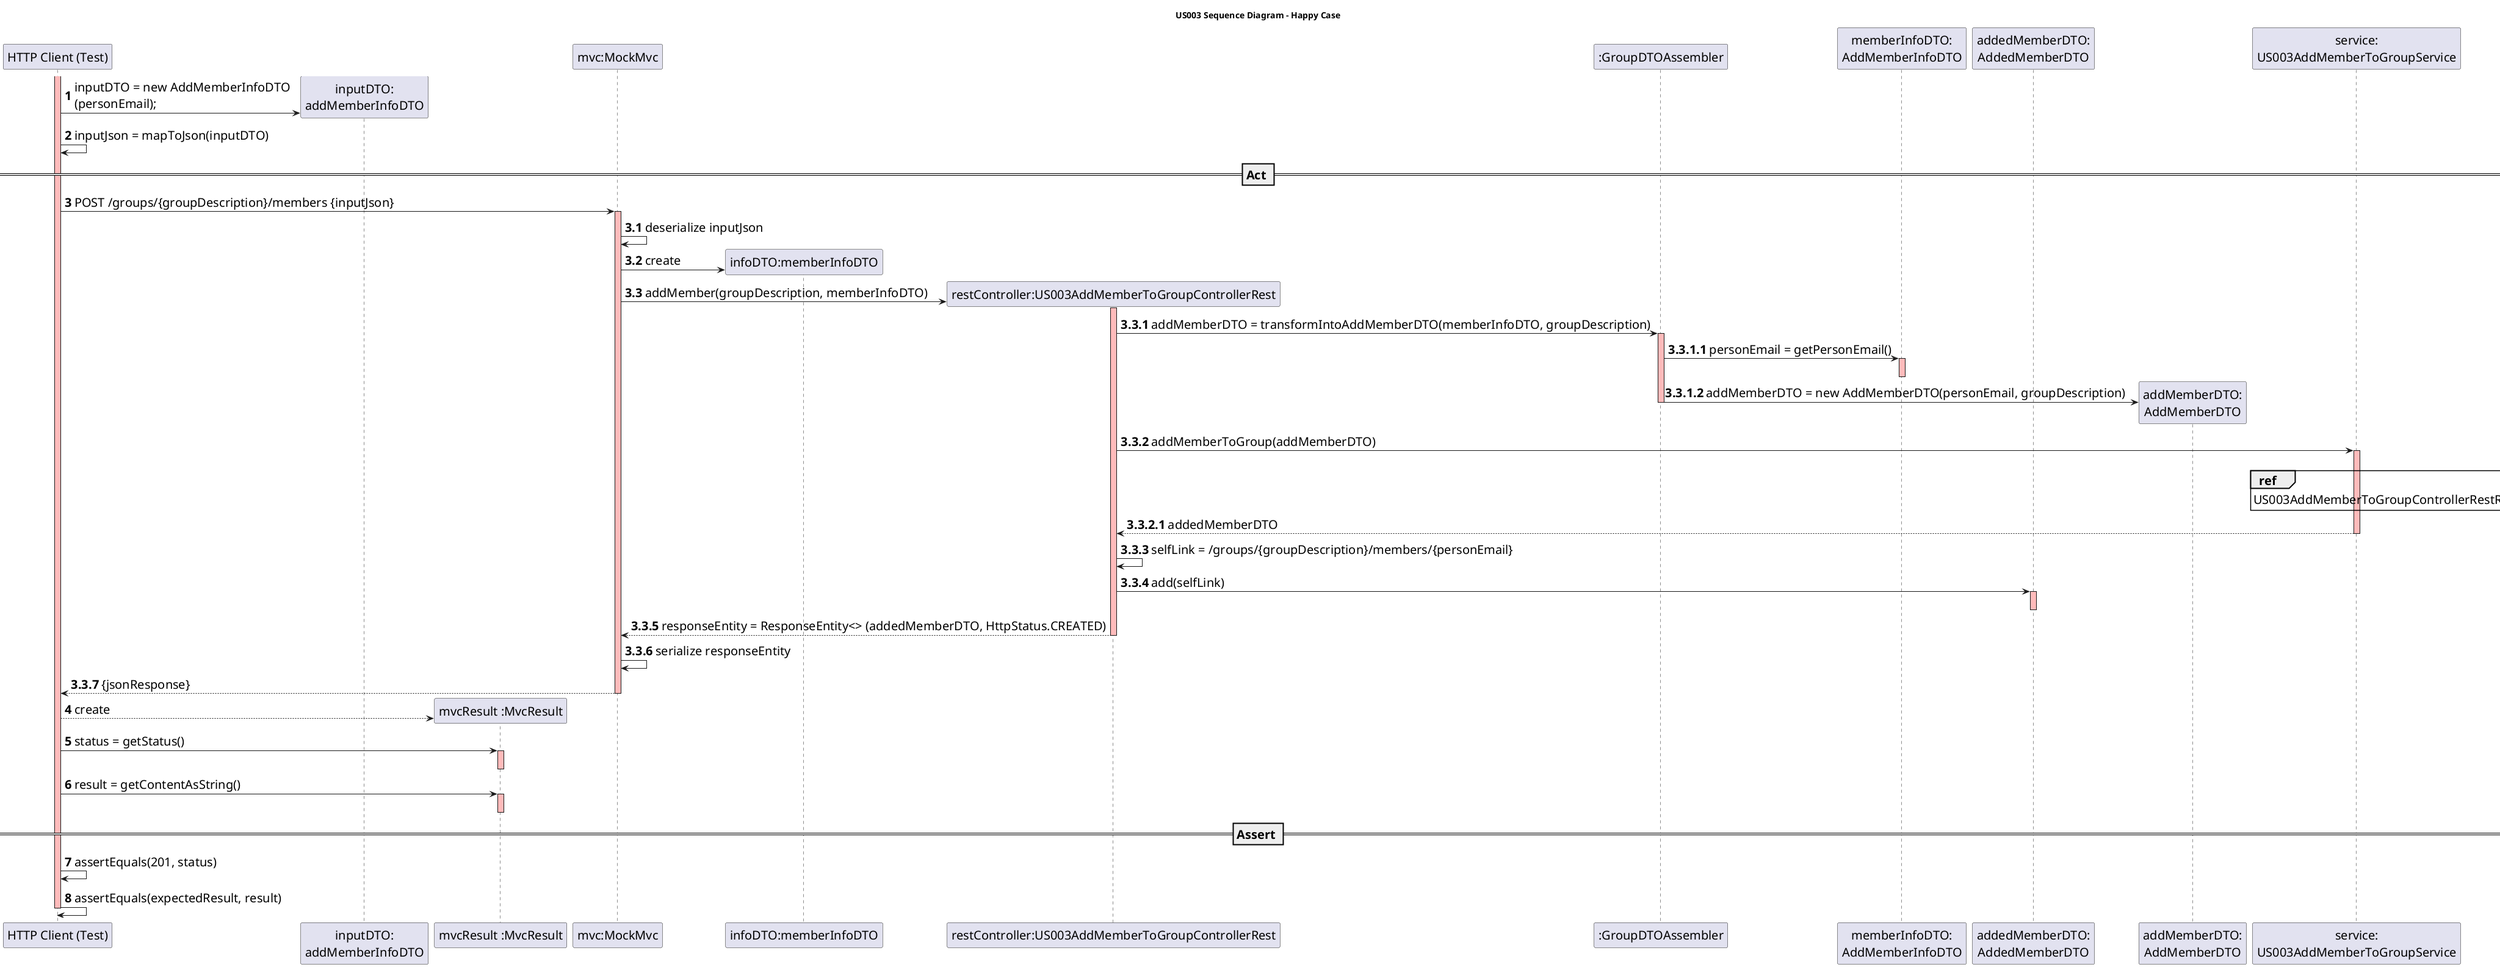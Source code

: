 @startuml

skinparam DefaultFontSize 20

title US003 Sequence Diagram - Happy Case

participant "HTTP Client (Test)"
participant "inputDTO:\naddMemberInfoDTO"
participant "mvcResult :MvcResult"
participant "mvc:MockMvc"
participant "infoDTO:memberInfoDTO"
participant "restController:US003AddMemberToGroupControllerRest"
participant ":GroupDTOAssembler"
participant "memberInfoDTO:\nAddMemberInfoDTO"
participant "addedMemberDTO:\nAddedMemberDTO"
participant "addMemberDTO:\nAddMemberDTO"
participant "service:\nUS003AddMemberToGroupService"

autonumber 1
create "inputDTO:\naddMemberInfoDTO"
activate "HTTP Client (Test)" #FFBBBB
"HTTP Client (Test)" -> "inputDTO:\naddMemberInfoDTO": inputDTO = new AddMemberInfoDTO\n(personEmail);
"HTTP Client (Test)" -> "HTTP Client (Test)": inputJson = mapToJson(inputDTO)

== Act ==

"HTTP Client (Test)" -> "mvc:MockMvc" : POST /groups/{groupDescription}/members {inputJson}
activate "mvc:MockMvc"  #FFBBBB

autonumber 3.1
"mvc:MockMvc" -> "mvc:MockMvc" :  deserialize inputJson

create "infoDTO:memberInfoDTO"
"mvc:MockMvc"->"infoDTO:memberInfoDTO": create

create "restController:US003AddMemberToGroupControllerRest"
"mvc:MockMvc"-> "restController:US003AddMemberToGroupControllerRest" : addMember(groupDescription, memberInfoDTO)

autonumber 3.3.1
activate "restController:US003AddMemberToGroupControllerRest" #FFBBBB
"restController:US003AddMemberToGroupControllerRest" -> ":GroupDTOAssembler": addMemberDTO = transformIntoAddMemberDTO(memberInfoDTO, groupDescription)

autonumber 3.3.1.1

activate ":GroupDTOAssembler" #FFBBBB

":GroupDTOAssembler" -> "memberInfoDTO:\nAddMemberInfoDTO": personEmail = getPersonEmail()

activate "memberInfoDTO:\nAddMemberInfoDTO" #FFBBBB
deactivate "memberInfoDTO:\nAddMemberInfoDTO" #FFBBBB

create "addMemberDTO:\nAddMemberDTO"
":GroupDTOAssembler" -> "addMemberDTO:\nAddMemberDTO": addMemberDTO = new AddMemberDTO(personEmail, groupDescription)
deactivate ":GroupDTOAssembler"

autonumber 3.3.2
"restController:US003AddMemberToGroupControllerRest" -> "service:\nUS003AddMemberToGroupService" : addMemberToGroup(addMemberDTO)
activate "service:\nUS003AddMemberToGroupService" #FFBBBB
|||
ref over "service:\nUS003AddMemberToGroupService" : US003AddMemberToGroupControllerRestRef
autonumber 3.3.2.1
"restController:US003AddMemberToGroupControllerRest" <-- "service:\nUS003AddMemberToGroupService" : addedMemberDTO

deactivate "service:\nUS003AddMemberToGroupService" #FFBBBB

autonumber 3.3.3
"restController:US003AddMemberToGroupControllerRest"->"restController:US003AddMemberToGroupControllerRest": selfLink = /groups/{groupDescription}/members/{personEmail}
"restController:US003AddMemberToGroupControllerRest"-> "addedMemberDTO:\nAddedMemberDTO": add(selfLink)
activate "addedMemberDTO:\nAddedMemberDTO" #FFBBBB
deactivate "addedMemberDTO:\nAddedMemberDTO"

return responseEntity = ResponseEntity<> (addedMemberDTO, HttpStatus.CREATED)
"mvc:MockMvc" -> "mvc:MockMvc" : serialize responseEntity

deactivate "restController:US003AddMemberToGroupControllerRest"

autonumber 3.3.7
"mvc:MockMvc" --> "HTTP Client (Test)" : {jsonResponse}
deactivate "mvc:MockMvc"

create "mvcResult :MvcResult"
autonumber 4
"HTTP Client (Test)" --> "mvcResult :MvcResult" : create

"HTTP Client (Test)" -> "mvcResult :MvcResult" : status = getStatus()
activate "mvcResult :MvcResult" #FFBBBB
deactivate "mvcResult :MvcResult"

"HTTP Client (Test)" -> "mvcResult :MvcResult" : result = getContentAsString()
activate "mvcResult :MvcResult" #FFBBBB
deactivate "mvcResult :MvcResult"


== Assert ==

"HTTP Client (Test)" -> "HTTP Client (Test)" : assertEquals(201, status)
"HTTP Client (Test)" -> "HTTP Client (Test)" : assertEquals(expectedResult, result)
deactivate "HTTP Client (Test)"

@enduml